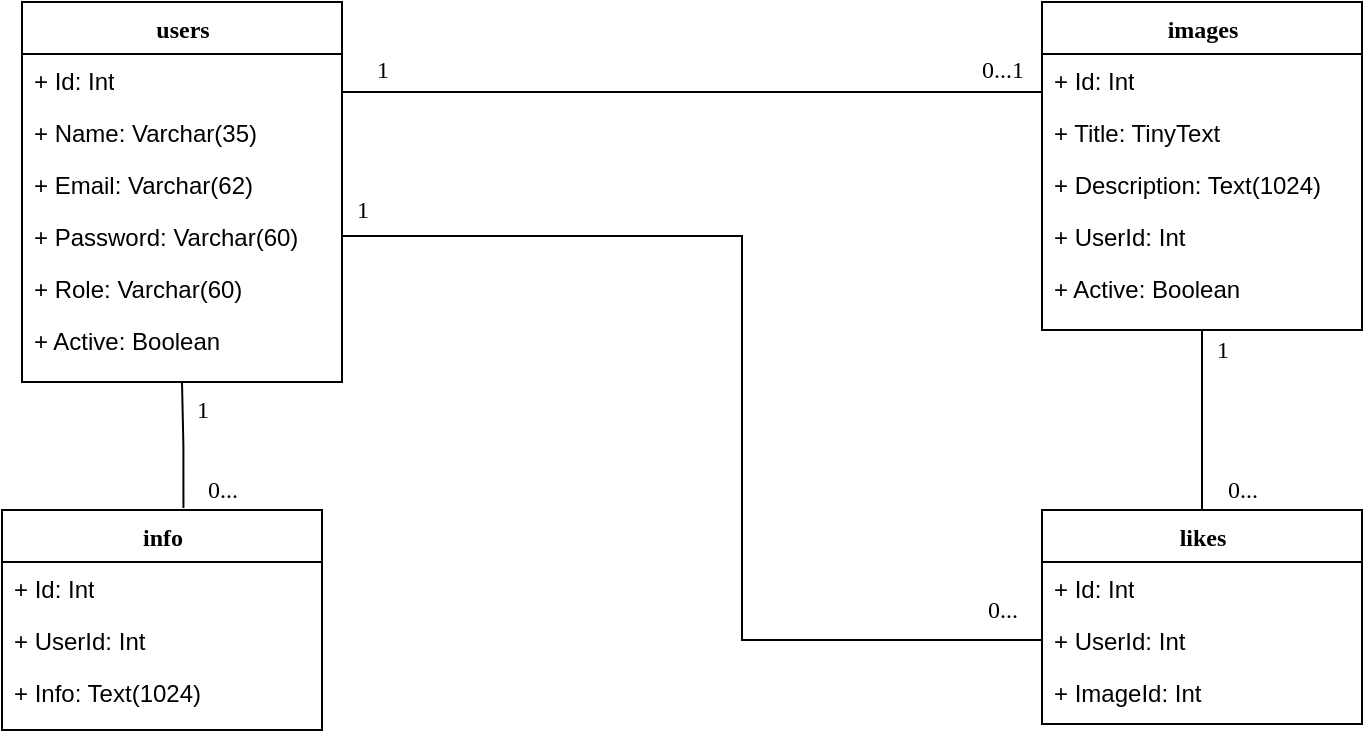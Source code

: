 <mxfile version="18.1.1" type="device"><diagram name="Page-1" id="6133507b-19e7-1e82-6fc7-422aa6c4b21f"><mxGraphModel dx="965" dy="497" grid="1" gridSize="10" guides="1" tooltips="1" connect="1" arrows="1" fold="1" page="1" pageScale="1" pageWidth="1100" pageHeight="850" background="none" math="0" shadow="0"><root><mxCell id="0"/><mxCell id="1" parent="0"/><mxCell id="78961159f06e98e8-17" value="users" style="swimlane;html=1;fontStyle=1;align=center;verticalAlign=top;childLayout=stackLayout;horizontal=1;startSize=26;horizontalStack=0;resizeParent=1;resizeLast=0;collapsible=1;marginBottom=0;swimlaneFillColor=#ffffff;rounded=0;shadow=0;comic=0;labelBackgroundColor=none;strokeWidth=1;fillColor=none;fontFamily=Verdana;fontSize=12" parent="1" vertex="1"><mxGeometry x="130" y="146" width="160" height="190" as="geometry"/></mxCell><mxCell id="78961159f06e98e8-23" value="+ Id: Int" style="text;html=1;strokeColor=none;fillColor=none;align=left;verticalAlign=top;spacingLeft=4;spacingRight=4;whiteSpace=wrap;overflow=hidden;rotatable=0;points=[[0,0.5],[1,0.5]];portConstraint=eastwest;" parent="78961159f06e98e8-17" vertex="1"><mxGeometry y="26" width="160" height="26" as="geometry"/></mxCell><mxCell id="78961159f06e98e8-24" value="+ Name: Varchar(35)&lt;br&gt;" style="text;html=1;strokeColor=none;fillColor=none;align=left;verticalAlign=top;spacingLeft=4;spacingRight=4;whiteSpace=wrap;overflow=hidden;rotatable=0;points=[[0,0.5],[1,0.5]];portConstraint=eastwest;" parent="78961159f06e98e8-17" vertex="1"><mxGeometry y="52" width="160" height="26" as="geometry"/></mxCell><mxCell id="bGy-1mriu6IHNgsBPIkn-8" value="+ Email: Varchar(62)" style="text;html=1;strokeColor=none;fillColor=none;align=left;verticalAlign=top;spacingLeft=4;spacingRight=4;whiteSpace=wrap;overflow=hidden;rotatable=0;points=[[0,0.5],[1,0.5]];portConstraint=eastwest;" vertex="1" parent="78961159f06e98e8-17"><mxGeometry y="78" width="160" height="26" as="geometry"/></mxCell><mxCell id="bGy-1mriu6IHNgsBPIkn-9" value="+ Password: Varchar(60)" style="text;html=1;strokeColor=none;fillColor=none;align=left;verticalAlign=top;spacingLeft=4;spacingRight=4;whiteSpace=wrap;overflow=hidden;rotatable=0;points=[[0,0.5],[1,0.5]];portConstraint=eastwest;" vertex="1" parent="78961159f06e98e8-17"><mxGeometry y="104" width="160" height="26" as="geometry"/></mxCell><mxCell id="bGy-1mriu6IHNgsBPIkn-10" value="+ Role: Varchar(60)" style="text;html=1;strokeColor=none;fillColor=none;align=left;verticalAlign=top;spacingLeft=4;spacingRight=4;whiteSpace=wrap;overflow=hidden;rotatable=0;points=[[0,0.5],[1,0.5]];portConstraint=eastwest;" vertex="1" parent="78961159f06e98e8-17"><mxGeometry y="130" width="160" height="26" as="geometry"/></mxCell><mxCell id="bGy-1mriu6IHNgsBPIkn-11" value="+ Active: Boolean" style="text;html=1;strokeColor=none;fillColor=none;align=left;verticalAlign=top;spacingLeft=4;spacingRight=4;whiteSpace=wrap;overflow=hidden;rotatable=0;points=[[0,0.5],[1,0.5]];portConstraint=eastwest;" vertex="1" parent="78961159f06e98e8-17"><mxGeometry y="156" width="160" height="26" as="geometry"/></mxCell><mxCell id="b94bc138ca980ef-8" style="edgeStyle=orthogonalEdgeStyle;rounded=0;html=1;labelBackgroundColor=none;startArrow=none;startFill=0;startSize=8;endArrow=none;endFill=0;endSize=16;fontFamily=Verdana;fontSize=12;" parent="1" source="78961159f06e98e8-43" target="78961159f06e98e8-17" edge="1"><mxGeometry relative="1" as="geometry"><Array as="points"><mxPoint x="565" y="191"/><mxPoint x="565" y="191"/></Array></mxGeometry></mxCell><mxCell id="b94bc138ca980ef-15" value="1" style="text;html=1;resizable=0;points=[];align=center;verticalAlign=middle;labelBackgroundColor=#ffffff;fontSize=12;fontFamily=Verdana" parent="b94bc138ca980ef-8" vertex="1" connectable="0"><mxGeometry x="-0.575" y="-86" relative="1" as="geometry"><mxPoint x="-256" y="75" as="offset"/></mxGeometry></mxCell><mxCell id="b94bc138ca980ef-16" value="0...1" style="text;html=1;resizable=0;points=[];align=center;verticalAlign=middle;labelBackgroundColor=#ffffff;fontSize=12;fontFamily=Verdana" parent="b94bc138ca980ef-8" vertex="1" connectable="0"><mxGeometry x="0.892" y="-1" relative="1" as="geometry"><mxPoint x="311" y="-10" as="offset"/></mxGeometry></mxCell><mxCell id="78961159f06e98e8-43" value="images" style="swimlane;html=1;fontStyle=1;align=center;verticalAlign=top;childLayout=stackLayout;horizontal=1;startSize=26;horizontalStack=0;resizeParent=1;resizeLast=0;collapsible=1;marginBottom=0;swimlaneFillColor=#ffffff;rounded=0;shadow=0;comic=0;labelBackgroundColor=none;strokeWidth=1;fillColor=none;fontFamily=Verdana;fontSize=12" parent="1" vertex="1"><mxGeometry x="640" y="146.0" width="160" height="164" as="geometry"><mxRectangle x="640" y="146.0" width="80" height="26" as="alternateBounds"/></mxGeometry></mxCell><mxCell id="78961159f06e98e8-44" value="+ Id: Int" style="text;html=1;strokeColor=none;fillColor=none;align=left;verticalAlign=top;spacingLeft=4;spacingRight=4;whiteSpace=wrap;overflow=hidden;rotatable=0;points=[[0,0.5],[1,0.5]];portConstraint=eastwest;" parent="78961159f06e98e8-43" vertex="1"><mxGeometry y="26" width="160" height="26" as="geometry"/></mxCell><mxCell id="78961159f06e98e8-45" value="+ Title: TinyText" style="text;html=1;strokeColor=none;fillColor=none;align=left;verticalAlign=top;spacingLeft=4;spacingRight=4;whiteSpace=wrap;overflow=hidden;rotatable=0;points=[[0,0.5],[1,0.5]];portConstraint=eastwest;" parent="78961159f06e98e8-43" vertex="1"><mxGeometry y="52" width="160" height="26" as="geometry"/></mxCell><mxCell id="bGy-1mriu6IHNgsBPIkn-12" value="+ Description: Text(1024)" style="text;html=1;strokeColor=none;fillColor=none;align=left;verticalAlign=top;spacingLeft=4;spacingRight=4;whiteSpace=wrap;overflow=hidden;rotatable=0;points=[[0,0.5],[1,0.5]];portConstraint=eastwest;" vertex="1" parent="78961159f06e98e8-43"><mxGeometry y="78" width="160" height="26" as="geometry"/></mxCell><mxCell id="bGy-1mriu6IHNgsBPIkn-13" value="+ UserId: Int" style="text;html=1;strokeColor=none;fillColor=none;align=left;verticalAlign=top;spacingLeft=4;spacingRight=4;whiteSpace=wrap;overflow=hidden;rotatable=0;points=[[0,0.5],[1,0.5]];portConstraint=eastwest;" vertex="1" parent="78961159f06e98e8-43"><mxGeometry y="104" width="160" height="26" as="geometry"/></mxCell><mxCell id="bGy-1mriu6IHNgsBPIkn-14" value="+ Active: Boolean" style="text;html=1;strokeColor=none;fillColor=none;align=left;verticalAlign=top;spacingLeft=4;spacingRight=4;whiteSpace=wrap;overflow=hidden;rotatable=0;points=[[0,0.5],[1,0.5]];portConstraint=eastwest;" vertex="1" parent="78961159f06e98e8-43"><mxGeometry y="130" width="160" height="26" as="geometry"/></mxCell><mxCell id="bGy-1mriu6IHNgsBPIkn-2" value="likes" style="swimlane;html=1;fontStyle=1;align=center;verticalAlign=top;childLayout=stackLayout;horizontal=1;startSize=26;horizontalStack=0;resizeParent=1;resizeLast=0;collapsible=1;marginBottom=0;swimlaneFillColor=#ffffff;rounded=0;shadow=0;comic=0;labelBackgroundColor=none;strokeWidth=1;fillColor=none;fontFamily=Verdana;fontSize=12" vertex="1" parent="1"><mxGeometry x="640" y="400" width="160" height="107" as="geometry"/></mxCell><mxCell id="bGy-1mriu6IHNgsBPIkn-3" value="+ Id: Int" style="text;html=1;strokeColor=none;fillColor=none;align=left;verticalAlign=top;spacingLeft=4;spacingRight=4;whiteSpace=wrap;overflow=hidden;rotatable=0;points=[[0,0.5],[1,0.5]];portConstraint=eastwest;" vertex="1" parent="bGy-1mriu6IHNgsBPIkn-2"><mxGeometry y="26" width="160" height="26" as="geometry"/></mxCell><mxCell id="bGy-1mriu6IHNgsBPIkn-4" value="+ UserId: Int" style="text;html=1;strokeColor=none;fillColor=none;align=left;verticalAlign=top;spacingLeft=4;spacingRight=4;whiteSpace=wrap;overflow=hidden;rotatable=0;points=[[0,0.5],[1,0.5]];portConstraint=eastwest;" vertex="1" parent="bGy-1mriu6IHNgsBPIkn-2"><mxGeometry y="52" width="160" height="26" as="geometry"/></mxCell><mxCell id="bGy-1mriu6IHNgsBPIkn-15" value="+ ImageId: Int" style="text;html=1;strokeColor=none;fillColor=none;align=left;verticalAlign=top;spacingLeft=4;spacingRight=4;whiteSpace=wrap;overflow=hidden;rotatable=0;points=[[0,0.5],[1,0.5]];portConstraint=eastwest;" vertex="1" parent="bGy-1mriu6IHNgsBPIkn-2"><mxGeometry y="78" width="160" height="26" as="geometry"/></mxCell><mxCell id="bGy-1mriu6IHNgsBPIkn-5" value="info" style="swimlane;html=1;fontStyle=1;align=center;verticalAlign=top;childLayout=stackLayout;horizontal=1;startSize=26;horizontalStack=0;resizeParent=1;resizeLast=0;collapsible=1;marginBottom=0;swimlaneFillColor=#ffffff;rounded=0;shadow=0;comic=0;labelBackgroundColor=none;strokeWidth=1;fillColor=none;fontFamily=Verdana;fontSize=12" vertex="1" parent="1"><mxGeometry x="120" y="400" width="160" height="110" as="geometry"/></mxCell><mxCell id="bGy-1mriu6IHNgsBPIkn-6" value="+ Id: Int" style="text;html=1;strokeColor=none;fillColor=none;align=left;verticalAlign=top;spacingLeft=4;spacingRight=4;whiteSpace=wrap;overflow=hidden;rotatable=0;points=[[0,0.5],[1,0.5]];portConstraint=eastwest;" vertex="1" parent="bGy-1mriu6IHNgsBPIkn-5"><mxGeometry y="26" width="160" height="26" as="geometry"/></mxCell><mxCell id="bGy-1mriu6IHNgsBPIkn-7" value="+ UserId: Int" style="text;html=1;strokeColor=none;fillColor=none;align=left;verticalAlign=top;spacingLeft=4;spacingRight=4;whiteSpace=wrap;overflow=hidden;rotatable=0;points=[[0,0.5],[1,0.5]];portConstraint=eastwest;" vertex="1" parent="bGy-1mriu6IHNgsBPIkn-5"><mxGeometry y="52" width="160" height="26" as="geometry"/></mxCell><mxCell id="bGy-1mriu6IHNgsBPIkn-16" value="+ Info: Text(1024)" style="text;html=1;strokeColor=none;fillColor=none;align=left;verticalAlign=top;spacingLeft=4;spacingRight=4;whiteSpace=wrap;overflow=hidden;rotatable=0;points=[[0,0.5],[1,0.5]];portConstraint=eastwest;" vertex="1" parent="bGy-1mriu6IHNgsBPIkn-5"><mxGeometry y="78" width="160" height="26" as="geometry"/></mxCell><mxCell id="bGy-1mriu6IHNgsBPIkn-17" style="edgeStyle=orthogonalEdgeStyle;rounded=0;html=1;labelBackgroundColor=none;startArrow=none;startFill=0;startSize=8;endArrow=none;endFill=0;endSize=16;fontFamily=Verdana;fontSize=12;entryX=1;entryY=0.5;entryDx=0;entryDy=0;exitX=0;exitY=0.5;exitDx=0;exitDy=0;" edge="1" parent="1" source="bGy-1mriu6IHNgsBPIkn-4" target="bGy-1mriu6IHNgsBPIkn-9"><mxGeometry relative="1" as="geometry"><Array as="points"><mxPoint x="490" y="465"/><mxPoint x="490" y="263"/></Array><mxPoint x="620" y="390" as="sourcePoint"/><mxPoint x="270" y="390" as="targetPoint"/></mxGeometry></mxCell><mxCell id="bGy-1mriu6IHNgsBPIkn-18" value="1" style="text;html=1;resizable=0;points=[];align=center;verticalAlign=middle;labelBackgroundColor=#ffffff;fontSize=12;fontFamily=Verdana" vertex="1" connectable="0" parent="bGy-1mriu6IHNgsBPIkn-17"><mxGeometry x="-0.575" y="-86" relative="1" as="geometry"><mxPoint x="-223" y="-129" as="offset"/></mxGeometry></mxCell><mxCell id="bGy-1mriu6IHNgsBPIkn-19" value="0..." style="text;html=1;resizable=0;points=[];align=center;verticalAlign=middle;labelBackgroundColor=#ffffff;fontSize=12;fontFamily=Verdana" vertex="1" connectable="0" parent="bGy-1mriu6IHNgsBPIkn-17"><mxGeometry x="0.892" y="-1" relative="1" as="geometry"><mxPoint x="300" y="188" as="offset"/></mxGeometry></mxCell><mxCell id="bGy-1mriu6IHNgsBPIkn-20" style="edgeStyle=orthogonalEdgeStyle;rounded=0;html=1;labelBackgroundColor=none;startArrow=none;startFill=0;startSize=8;endArrow=none;endFill=0;endSize=16;fontFamily=Verdana;fontSize=12;exitX=0.5;exitY=0;exitDx=0;exitDy=0;entryX=0.5;entryY=1;entryDx=0;entryDy=0;" edge="1" parent="1" source="bGy-1mriu6IHNgsBPIkn-2" target="78961159f06e98e8-43"><mxGeometry relative="1" as="geometry"><Array as="points"/><mxPoint x="670" y="360" as="sourcePoint"/><mxPoint x="320" y="360" as="targetPoint"/></mxGeometry></mxCell><mxCell id="bGy-1mriu6IHNgsBPIkn-21" value="1" style="text;html=1;resizable=0;points=[];align=center;verticalAlign=middle;labelBackgroundColor=#ffffff;fontSize=12;fontFamily=Verdana" vertex="1" connectable="0" parent="bGy-1mriu6IHNgsBPIkn-20"><mxGeometry x="-0.575" y="-86" relative="1" as="geometry"><mxPoint x="-76" y="-61" as="offset"/></mxGeometry></mxCell><mxCell id="bGy-1mriu6IHNgsBPIkn-22" value="0..." style="text;html=1;resizable=0;points=[];align=center;verticalAlign=middle;labelBackgroundColor=#ffffff;fontSize=12;fontFamily=Verdana" vertex="1" connectable="0" parent="bGy-1mriu6IHNgsBPIkn-20"><mxGeometry x="0.892" y="-1" relative="1" as="geometry"><mxPoint x="19" y="75" as="offset"/></mxGeometry></mxCell><mxCell id="bGy-1mriu6IHNgsBPIkn-23" style="edgeStyle=orthogonalEdgeStyle;rounded=0;html=1;labelBackgroundColor=none;startArrow=none;startFill=0;startSize=8;endArrow=none;endFill=0;endSize=16;fontFamily=Verdana;fontSize=12;exitX=0.567;exitY=-0.009;exitDx=0;exitDy=0;exitPerimeter=0;entryX=0.5;entryY=1;entryDx=0;entryDy=0;" edge="1" parent="1" source="bGy-1mriu6IHNgsBPIkn-5" target="78961159f06e98e8-17"><mxGeometry relative="1" as="geometry"><Array as="points"/><mxPoint x="210" y="394" as="sourcePoint"/><mxPoint x="210" y="340" as="targetPoint"/></mxGeometry></mxCell><mxCell id="bGy-1mriu6IHNgsBPIkn-24" value="1" style="text;html=1;resizable=0;points=[];align=center;verticalAlign=middle;labelBackgroundColor=#ffffff;fontSize=12;fontFamily=Verdana" vertex="1" connectable="0" parent="bGy-1mriu6IHNgsBPIkn-23"><mxGeometry x="-0.575" y="-86" relative="1" as="geometry"><mxPoint x="-77" y="-36" as="offset"/></mxGeometry></mxCell><mxCell id="bGy-1mriu6IHNgsBPIkn-25" value="0..." style="text;html=1;resizable=0;points=[];align=center;verticalAlign=middle;labelBackgroundColor=#ffffff;fontSize=12;fontFamily=Verdana" vertex="1" connectable="0" parent="bGy-1mriu6IHNgsBPIkn-23"><mxGeometry x="0.892" y="-1" relative="1" as="geometry"><mxPoint x="19" y="51" as="offset"/></mxGeometry></mxCell></root></mxGraphModel></diagram></mxfile>